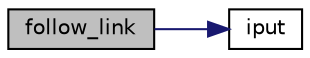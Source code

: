 digraph "follow_link"
{
 // LATEX_PDF_SIZE
  edge [fontname="Helvetica",fontsize="10",labelfontname="Helvetica",labelfontsize="10"];
  node [fontname="Helvetica",fontsize="10",shape=record];
  rankdir="LR";
  Node1 [label="follow_link",height=0.2,width=0.4,color="black", fillcolor="grey75", style="filled", fontcolor="black",tooltip=" "];
  Node1 -> Node2 [color="midnightblue",fontsize="10",style="solid",fontname="Helvetica"];
  Node2 [label="iput",height=0.2,width=0.4,color="black", fillcolor="white", style="filled",URL="$inode_8c.html#a378733dcbf0fb08359b9a02145ac8fc3",tooltip=" "];
}
